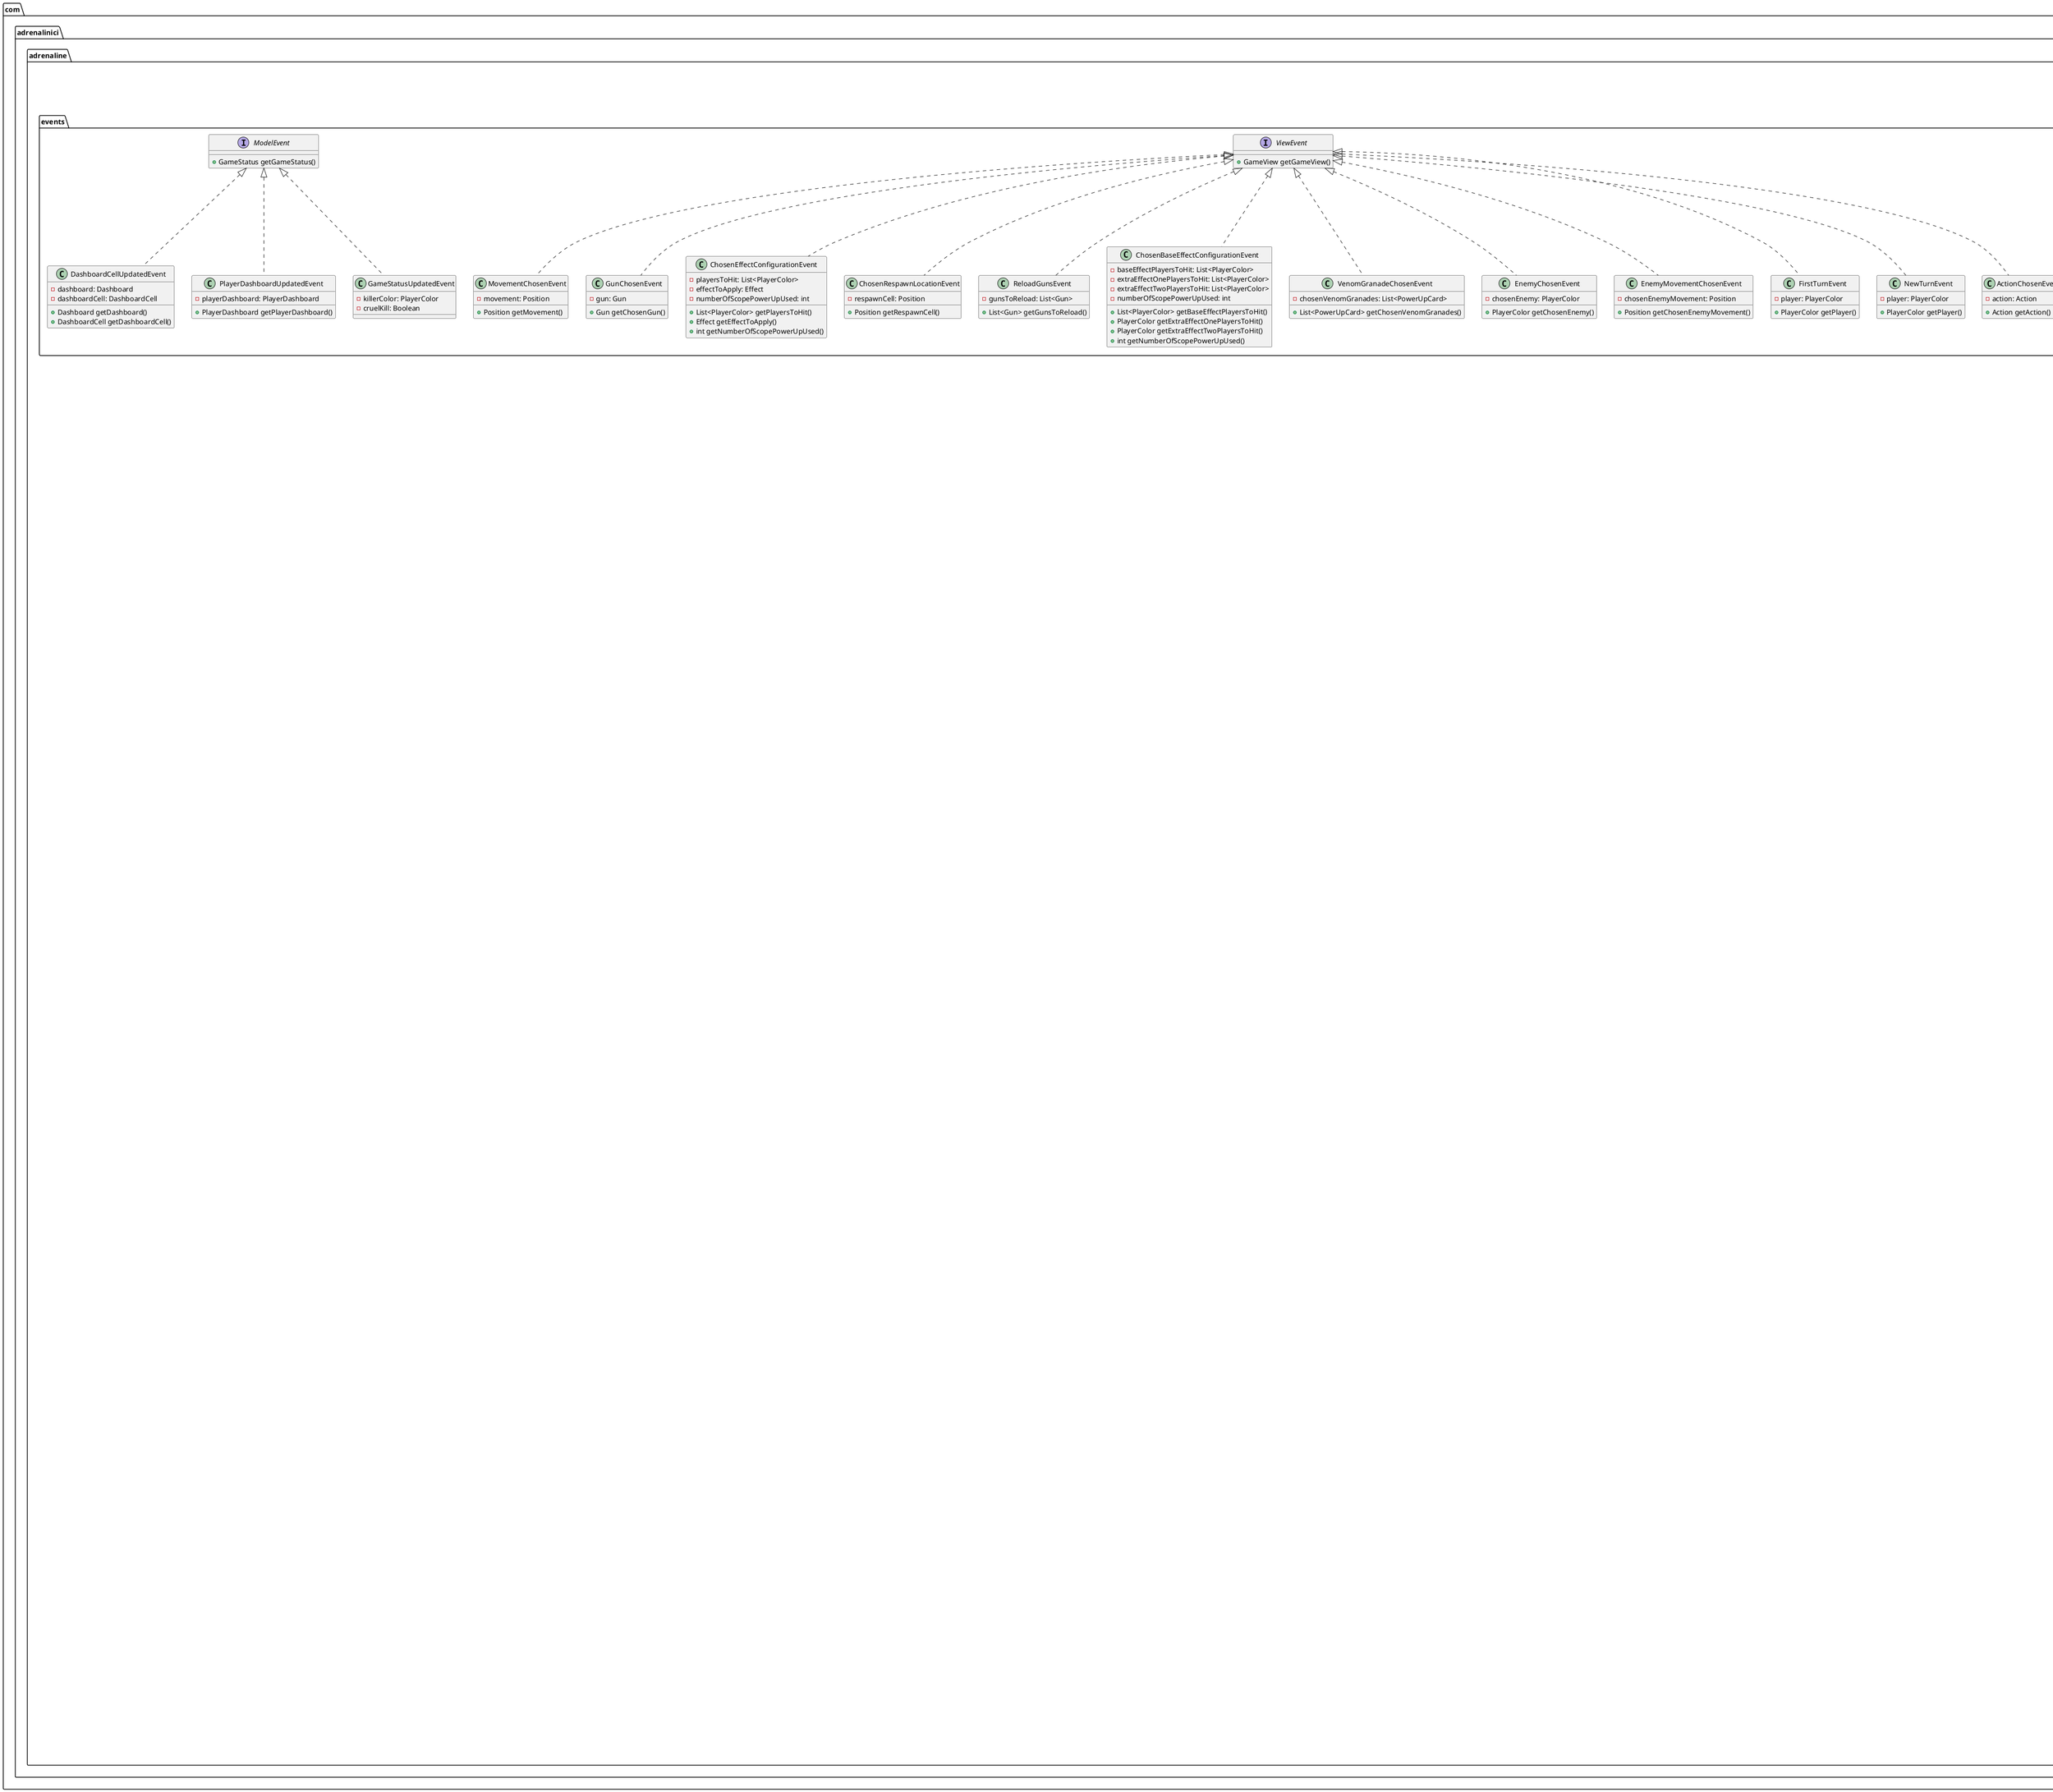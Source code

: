 @startuml

package com.adrenalinici.adrenaline.model {
  class Position {
    -line: int
    -cell: int

    +int cell()
    +int line()
  }

  enum AmmoColor {
    RED
    YELLOW
    BLUE
  }

  interface Gun {
    +List<AmmoColor> getRequiredAmmoToPickup();
    +List<AmmoColor> getRequiredAmmoToReload();
    +void visit(Consumer<AlternativeEffectGun> visitAlternativeEffectGun, Consumer<BaseEffectGun> visitBaseEffectGun)
  }

  BaseGun "1..n"-- AmmoColor: cost

  abstract class BaseGun implements Gun {
      -firstAmmo: AmmoColor
      -extraAmmo: List<AmmoColor>
      -name: String
      -note: Optional<String>
  }

  class AlternativeEffectGun extends BaseGun {
      -firstEffect: Effect
      -secondEffect: Effect
      -secondEffectCost: List<AmmoColor>

      +Effect getFirstEffect()
      +Effect getSecondEffect()
      +List<AmmoColor> getSecondEffectCost()
  }

  AlternativeEffectGun "0..n"-- AmmoColor: "second effect cost"
  AlternativeEffectGun "2..n"-- Effect

  class BaseEffectGun extends BaseGun {
      -baseEffect: Effect
      -firstExtraEffect: Optional<Effect>
      -firstExtraEffectCost: Optional<List<AmmoColor>>
      -secondExtraEffect: Optional<Effect>
      -secondExtraEffectCost: Optional<List<AmmoColor>>

      +Effect getBaseEffect()
      +Optional<Effect> getFirstExtraEffect()
      +Optional<List<AmmoColor>> getFirstExtraEffectCost()
      +Optional<Effect> getSecondExtraEffect()
      +Optional<List<AmmoColor>> getSecondExtraEffectCost()
  }

  BaseEffectGun "1"-- Effect: "first effect"
  BaseEffectGun "0..2"-- Effect: "extra effects"
  BaseEffectGun "0..n"-- AmmoColor: "first extra effect cost"
  BaseEffectGun "0..n"-- AmmoColor: "second extra effect cost"

  class PowerUpCard {
      -ammoColor: AmmoColor
      -powerUpType: PowerUpType
      +AmmoColor getAmmoColor()
      +PowerUpType getPowerUpType()
  }

  PowerUpCard "1..n"-- AmmoColor

  enum PowerUpType {
      VENOM_GRANADE
      SCOPE
      TELEPORT
      KINETIC_RAY
  }

  PowerUpCard "1"-- PowerUpType

  class Effect {
      -name : String
      -description: String
      -configFn: Function<GameController, EffectAvailableConfig>
      -applyFn: BiConsumer<EffectAvailableConfig, GameController>
      +String getName()
      +String getDescription()

      +EffectAvailableConfig generateConfig(GameController controller)
      +void applyEffect(EffectAvailableConfig config, GameController controller)
  }

  class EffectAvailableConfig {
    -hittablePlayers: List<PlayerColor>
    -possiblePreThisPlayerMoves: List<Integer[]>
    -possiblePostThisPlayerMoves: List<Integer[]>
    -possibleEnemiesMovements: Map<PlayerColor, List<PlayerColor>>
  }

  enum PlayerColor {
      GRAY
      YELLOW
      GREEN
      PURPLE
      CYAN
  }

  class PlayerDashboard {
      -ammos: List<AmmoColor>
      -damages: List<PlayerColor>
      -marks: List<PlayerColor>
      -loadedGuns: List<Gun>
      -unloadedGuns: List<Gun>
      -powerUpCards: List<PowerUpCard>
      -skullsNumber: int
      -points: int
      -firstPlayer: boolean

      +void addAmmo(AmmoColor ammo)
      +void removeAmmos(List<AmmoColor> ammos)
      +List<AmmoColor> getAmmos()
      +void addDamages(List<PlayerColor> damages)
      +void removeAllDamages()
      +List<PlayerColor> getDamages()
      +Optional<PlayerColor> getFirstDamage()
      +Optional<PlayerColor> getKillDamage()
      +Optional<PlayerColor> getCruelDamage()
      +void addMarks(List<PlayerColor> marks)
      +void removeMarks(List<PlayerColor> marks)
      +List<PlayerColor> getMarks()
      +void addLoadedGun(Gun loadedGun)
      +void removeLoadedGun(Gun loadedGun)
      +List<Gun> getLoadedGuns()
      +void addUnloadedGun(Gun unloadedGun)
      +void removeUnloadedGun(Gun loadedGun)
      +List<Gun> getUnloadedGuns()
      +void addPowerUpCard(PowerUpCard powerUp)
      +void removePowerUpCard(PowerUpCard powerUp)
      +List<PowerUpCard> getPowerUpCards()
      +void incrementSkullsNumber()
      +int getSkullsNumber()
      +void addPoints(int points)
      +int getPoints()
      +boolean getFirstPlayer()
  }

  PlayerDashboard "0..9"-- AmmoColor
  PlayerDashboard "0..12"-- PlayerColor: "damages"
  PlayerDashboard "0..n"-- PlayerColor: "marks"
  PlayerDashboard "0..3"-- PlayerColor: "guns"
  PlayerDashboard "0..n"-- PowerUpCard: "power up cards"

  class AmmoCard {
      -ammoColor: List<AmmoColor>
      -powerUpCard: Optional<PowerUpCard>

      +List<AmmoColor> getAmmoColor()
      +Optional<PowerUpCard> getPowerUpCard()
  }

  AmmoCard "2..3"-- AmmoColor
  AmmoCard "0..1"-- PowerUpCard

  enum Action {
      MOVE_MOVE_MOVE
      MOVE_PICKUP
      SHOOT
      MOVE_MOVE_PICKUP
      MOVE_SHOOT
      MOVE_RELOAD_SHOOT
      MOVE_MOVE_MOVE_MOVE
      MOVE_MOVE_RELOAD_SHOOT
      MOVE_MOVE_MOVE_PICKUP
  }

  class GameStatus {
      -killScore: List<Map.Entry<PlayerColor, Boolean>>
      -remainingSkulls: int
      -doubleKillScore: List<PlayerColor>
      -roundPlayer: PlayerColor
      -dashboard: Dashboard
      -playerDashboards: List<PlayerDashboard>

      +void addKillScore(PlayerColor playerColor, boolean cruelKill)
      +List<Map.Entry<PlayerColor, Boolean>> getKillScore()
      +int decrementSkulls()
      +int getRemainingSkulls()
      +void addDoubleKillScore(PlayerColor playerColor)
      +List<PlayerColor> getDoubleKillScore()
      +void setRoundPlayer(PlayerColor playerColor)
      +PlayerColor getRoundPlayer()
  }

  com.adrenalinici.adrenaline.observer.Observable <|-- GameStatus: "T::ModelEvent"

  note left: killScore is a list of tuples\nwhere PlayerColor is the color of the\nkiller and the Boolean represents cruel kill

  GameStatus "0..8"-- PlayerColor: "assassins"
  GameStatus "0..n"-- PlayerColor: "double kills"
  GameStatus "1"-- PlayerColor: "round of player"

  class Dashboard {
      -dashboardCells: List<DashboardCell>

      +List<DashboardCell> getDashboardCells()
  }

  enum DashboardCellBoundType{
      OPEN
      WALL
      DOOR
  }

  interface DashboardCell {
      +List<PlayerColor> getPlayersInCell()
      +Optional<DashboardCellBoundType> getNorthDashboardCellBoundType()
      +Optional<DashboardCellBoundType> getSouthDashboardCellBoundType()
      +Optional<DashboardCellBoundType> getWestDashboardCellBoundType()
      +Optional<DashboardCellBoundType> getEastDashboardCellBoundType()
      +Optional<DashboardCell> getNorthDashboardCell()
      +Optional<DashboardCell> getSouthDashboardCell()
      +Optional<DashboardCell> getWestDashboardCell()
      +Optional<DashboardCell> getEastDashboardCell()
      +void visit(Consumer<RespawnDashboardCell> visitRespawnDashboardCell, Consumer<PickupDashboardCell> visitPickupDashboardCell)
  }

  DashboardCell --*"0..n" Dashboard

  abstract class BaseDashboardCell implements DashboardCell {
      -playerInCell: List<PlayerColor>
      -northDashboardCellBoundType: DashboardCellBoundType
      -southDashboardCellBoundType: DashboardCellBoundType
      -westDashboardCellBoundType: DashboardCellBoundType
      -eastDashboardCellBoundType: DashboardCellBoundType
  }

  BaseDashboardCell "4"-- DashboardCellBoundType

  class RespawnDashboardCell extends BaseDashboardCell {
      -availableGuns: List<Gun>
      +List<Gun> getAvailableGuns()
      +void removeAvailableGun(Gun gunToRemove)
      +void addAvailableGun(Gun gunToAdd)
  }

  RespawnDashboardCell "0..3"-- Gun

  class PickupDashboardCell extends BaseDashboardCell {
      -ammoCard: Optional<AmmoCard>
      +AmmoCard getAmmoCard()
      +void setAmmoCard(AmmoCard ammoCard)
      +void removeAmmoCard()
  }

  PickupDashboardCell "0..1"-- AmmoCard

}

package com.adrenalinici.adrenaline.events {
  interface ViewEvent {
    +GameView getGameView()
  }

  class FirstTurnEvent implements ViewEvent {
    -player: PlayerColor
    +PlayerColor getPlayer()
  }

  class NewTurnEvent implements ViewEvent {
    -player: PlayerColor
    +PlayerColor getPlayer()
  }

  class ActionChosenEvent implements ViewEvent {
    -action: Action
    +Action getAction()
  }

  class MovementChosenEvent implements ViewEvent {
    -movement: Position
    +Position getMovement()
  }

  class GunChosenEvent implements ViewEvent {
    -gun: Gun
    +Gun getChosenGun()
  }

  class ChosenEffectConfigurationEvent implements ViewEvent {
    -playersToHit: List<PlayerColor>
    -effectToApply: Effect
    -numberOfScopePowerUpUsed: int
    +List<PlayerColor> getPlayersToHit()
    +Effect getEffectToApply()
    +int getNumberOfScopePowerUpUsed()
  }

  class ChosenRespawnLocationEvent implements ViewEvent {
    -respawnCell: Position
    +Position getRespawnCell()
  }

  class ReloadGunsEvent implements ViewEvent {
    -gunsToReload: List<Gun>
    +List<Gun> getGunsToReload()
  }

  class ChosenBaseEffectConfigurationEvent implements ViewEvent {
    -baseEffectPlayersToHit: List<PlayerColor>
    -extraEffectOnePlayersToHit: List<PlayerColor>
    -extraEffectTwoPlayersToHit: List<PlayerColor>
    -numberOfScopePowerUpUsed: int
    +List<PlayerColor> getBaseEffectPlayersToHit()
    +PlayerColor getExtraEffectOnePlayersToHit()
    +PlayerColor getExtraEffectTwoPlayersToHit()
    +int getNumberOfScopePowerUpUsed()
  }

  class VenomGranadeChosenEvent implements ViewEvent{
    -chosenVenomGranades: List<PowerUpCard>
    +List<PowerUpCard> getChosenVenomGranades()
  }

  class EnemyChosenEvent implements ViewEvent{
    -chosenEnemy: PlayerColor
    +PlayerColor getChosenEnemy()
  }

  class EnemyMovementChosenEvent implements ViewEvent{
    -chosenEnemyMovement: Position
    +Position getChosenEnemyMovement()
  }

  interface ModelEvent{
    +GameStatus getGameStatus()
  }

  class DashboardCellUpdatedEvent implements ModelEvent{
    -dashboard: Dashboard
    -dashboardCell: DashboardCell
    +Dashboard getDashboard()
    +DashboardCell getDashboardCell()
  }

  class PlayerDashboardUpdatedEvent implements ModelEvent{
    -playerDashboard: PlayerDashboard
    +PlayerDashboard getPlayerDashboard()
  }

  class GameStatusUpdatedEvent implements ModelEvent{
    -killerColor: PlayerColor
    -cruelKill: Boolean
  }
}


package com.adrenalinici.adrenaline.controller {

  package com.adrenalinici.adrenaline.controller.guns {

    abstract class AlternativeEffectGunFactory implements GunFactory {

        + AlternativeEffectGun getModelGun (String key, ObjectNode config)
        + public DecoratedAlternativeEffectGun getDecoratedGun(String key, ObjectNode config)
      }

   abstract class BaseEffectGunFactory implements GunFactory {

       +BaseEffectGun getModelGun(String key, ObjectNode config)
       +DecoratedBaseEffectGun getDecoratedGun(String key, ObjectNode config)
     }

   class MachineGunGunFactory extends BaseEffectGunFactory {
     - {static} final TriConsumer<BaseEffectGunFlowState, GameModel, ControllerFlowContext>

     +boolean canConsume(String key, ObjectNode config)
     +List<ControllerFlowNode> getAdditionalNodes(String key, ObjectNode config)
     }

     class ZX2GunFactory extends AlternativeEffectGunFactory {
      - {static} final TriConsumer<AlternativeEffectGunFlowState, GameModel, ControllerFlowContext> BASE_EFFECT_APPLY
      - {static} final TriConsumer<AlternativeEffectGunFlowState, GameModel, ControllerFlowContext> SCANNER_EFFECT_APPLY

     + boolean canConsume(String key, ObjectNode config)
     + List<ControllerFlowNode> getAdditionalNodes(String key, ObjectNode config)
     }

  }

  package com.adrenalinici.adrenaline.controller.nodes{

    ChooseActionFlowNode <|-- StatelessControllerFlowNode

    class ChooseActionFlowNode implements StatelessControllerFlowNode {

      + String id()
      + void onJump(VoidState flowState, GameView view, GameModel model, ControllerFlowContext context)
      + void handleEvent(ViewEvent event, VoidState flowState, GameView view, GameModel model, ControllerFlowContext context)
      - List<Action> calculateAvailableActions()
    }

    ChooseGunFlowNode <|-- StatelessControllerFlowNode

    class ChooseGunFlowNode implements StatelessControllerFlowNode {
      + String id()
      + void onJump(VoidState flowState, GameView view, GameModel model, ControllerFlowContext context)
      + void handleEvent(ViewEvent event, VoidState flowState, GameView view, GameModel model, ControllerFlowContext context)
     }

     ChooseMovementFlowNode <|-- StatelessControllerFlowNode

     class ChooseMovementFlowNode implements StatelessControllerFlowNode {
        - int distance

        + ChooseMovementFlowNode(int distance)
        + String id()
        + void onJump(VoidState flowState, GameView view, GameModel model, ControllerFlowContext context)
        + void handleEvent(ViewEvent event, VoidState flowState, GameView view, GameModel model, ControllerFlowContext context)
     }

    ReloadFlowNode <|-- StatelessControllerFlowNode

    class ReloadFlowNode implements StatelessControllerFlowNode {

        + String id()
        + void onJump(VoidState flowState, GameView view, GameModel model, ControllerFlowContext context)
        + void handleEvent(ViewEvent event, VoidState flowState, GameView view, GameModel model, ControllerFlowContext context)

    }

        package com.adrenalinici.adrenaline.controller.nodes.guns{

        ChooseActionFlowNode <|-- StatelessControllerFlowNode
       class ChooseActionFlowNode implements StatelessControllerFlowNode {

          + String id()
          + onJump(VoidState flowState, GameView view, GameModel model, ControllerFlowContext context)
          +  void handleEvent(ViewEvent event, VoidState flowState, GameView view, GameModel model, ControllerFlowContext context) {
          - List<Action> calculateAvailableActions()
       }
        ChooseGunFlowNode <|-- StatelessControllerFlowNode
        class ChooseGunFlowNode implements StatelessControllerFlowNode {
          + String id()
          + void onJump(VoidState flowState, GameView view, GameModel model, ControllerFlowContext context)
          + void handleEvent(ViewEvent event, VoidState flowState, GameView view, GameModel model, ControllerFlowContext context)

        }

      ChooseMovementFlowNode <|-- StatelessControllerFlowNode
      class ChooseMovementFlowNode implements StatelessControllerFlowNode {
          - int distance

           + String id()
           +void onJump(VoidState flowState, GameView view, GameModel model, ControllerFlowContext context)
           + void handleEvent(ViewEvent event, VoidState flowState, GameView view, GameModel model, ControllerFlowContext context)
        }

      NewTurnFlowNode <|-- StatelessControllerFlowNode
      class NewTurnFlowNode implements StatelessControllerFlowNode {
        + String id()
        + void onJump(VoidState flowState, GameView view, GameModel model, ControllerFlowContext context)
        + void handleEvent(ViewEvent event, VoidState flowState, GameView view, GameModel model, ControllerFlowContext context)
        - int calculateRemainingActions()
       }

        ReloadFlowNode <|-- StatelessControllerFlowNode
        class ReloadFlowNode implements StatelessControllerFlowNode {
          + String id()
          + void onJump(VoidState flowState, GameView view, GameModel model, ControllerFlowContext context)
          + void handleEvent(ViewEvent event, VoidState flowState, GameView view, GameModel model, ControllerFlowContext context)

        }
        enum ControllerNodes {
                    START_TURN,
                    PICKUP,
                    RELOAD,
                    CHOOSE_ACTION,
                    RESPAWN_KILLED_PEOPLE,
                    CHOOSE_GUN,
                    CHOOSE_PLAYER_TO_HIT,
                    ALTERNATIVE_GUN_START,
                    BASE_GUN_START;

                    + static String movement(int distance)
                    + static String applyGunEffect(String gunId, String effectId)
                  }

            PickupFlowNode <|-- StatelessControllerFlowNode
            class PickupFlowNode implements StatelessControllerFlowNode {

              + String id()
              + void onJump(VoidState flowState, GameView view, GameModel model, ControllerFlowContext context)
              + void handleEvent(ViewEvent event, VoidState flowState, GameView view, GameModel model, ControllerFlowContext context)
              }

          }



      }

      class ControllerFlowContext extends BaseFlowContext {
      -int remainingActions;
      -PlayerColor turnOfPlayer;
      - List<PlayerColor> killedPlayers;
      - GunLoader loader;

      + int getRemainingActions()
      + ControllerFlowContext setRemainingActions(int remainingActions)
      + ControllerFlowContext decrementRemainingActions()
      + PlayerColor getTurnOfPlayer()
      + ControllerFlowContext setTurnOfPlayer(PlayerColor turnOfPlayer)
      + List<PlayerColor> getKilledPlayers()
      + ControllerFlowContext setKilledPlayers(List<PlayerColor> killedPlayers)
      + GunLoader getGunLoader()
      }

    interface StatelessControllerFlowNode extends StatelessFlowNode {

    }

    class DecoratedAlternativeEffectGun extends DecoratedGun {

      - DecoratedEffect firstEffect
      - DecoratedEffect secondEffect

      + DecoratedEffect getFirstEffect()
      + DecoratedEffect getSecondEffect()
      + AlternativeEffectGun get()
    }

    class DecoratedBaseEffectGun extends DecoratedGun {

      - DecoratedEffect baseEffect
      - DecoratedEffect firstExtraEffect
      - DecoratedEffect secondExtraEffect

      + DecoratedEffect getBaseEffect()
      + List<AmmoColor> getFirstExtraEffectCost()
      + DecoratedEffect getFirstExtraEffect()
      + boolean hasFirstExtraEffect()
      + List<AmmoColor> getSecondExtraEffectCost()
      + DecoratedEffect getSecondExtraEffect()
      + boolean hasSecondExtraEffect()
      + BaseEffectGun get()
    }

    class DecoratedEffect {
      - Effect effect
      - List<String> additionalPhases
      - List<AmmoColor> requiredAmmos

      + Effect get()
      + String getId()
      + String getName()
      + String getDescription()
      + List<AmmoColor> getRequiredAmmos()
      + List<String> getAdditionalPhases()
    }

    abstract class DecoratedGun implements Gun {
      - Gun gun
      - List<String> phases

      + DecoratedGun(Gun gun, List<String> phases)
      + Gun get()
      +void visit(Consumer<AlternativeEffectGun> visitAlternativeEffectGun, Consumer<BaseEffectGun> visitBaseEffectGun)
      + String getId()
      + List<AmmoColor> getRequiredAmmoToPickup()
      + List<AmmoColor> getRequiredAmmoToReload()
      + String getName()
      + Optional<String> getNote()
      + List<String> getPhases()
    }

     class GameController  {

      - GameModel gameModel
      - FlowOrchestrator<ControllerFlowContext> flowOrchestrator

      + public GameController(List<? extends FlowNode> flowNodes, GameModel gameModel)
      + void onEvent(ViewEvent event)
      - PlayerColor nextTurnPlayer()
      + endTurnCallback(GameView view)
      - void startNewTurn(GameView view, PlayerColor player)
      # ControllerFlowContext getFlowContext()
    }

    interface GunFactory {

      +boolean canConsume(String key, ObjectNode config)

      + Gun getModelGun(String key, ObjectNode config)
      + DecoratedGun getDecoratedGun(String key, ObjectNode config)
      + List<ControllerFlowNode> getAdditionalNodes(String key, ObjectNode config)
    }

    class GunLoader {
      + {static} JsonNode config
      - List<GunFactory> factories

      + GunLoader(List<GunFactory> factories)
      + Gun getModelGun(String id)
      + DecoratedGun getDecoratedGun(String id)
      + List<ControllerFlowNode> getAdditionalNodes(String id)
      + GunFactory resolveGunFactory(String id)
    }

      class CardDeck<T> {
        -List<T> queue

        +CardDeck(List<T> queue)
        +Optional<T> getCard()
         }

      class GameController {
        -gameModel: GameStatus
        -remainingActions: int

        -void doFirstTurn(PlayerColor player)
        -void doTurn(PlayerColor player)
      }

  com.adrenalinici.adrenaline.observer.Observer <|.. GameController: "T::ViewEvent"

  interface DecoratedGun extends com.adrenalinici.adrenaline.model.Gun {
    +void acceptEvent(ViewEvent viewEventToAccept)
  }

  class DecoratedAlternativeEffectGun extends com.adrenalinici.adrenaline.model.AlternativeEffectGun implements DecoratedGun

  class DecoratedBaseEffectGun extends com.adrenalinici.adrenaline.model.BaseEffectGun implements DecoratedGun

}


package com.adrenalinici.adrenaline.controller.states {
  interface ControllerState {
    +void acceptEvent(ViewEvent viewEventToAccept)
    +List<Supplier<ControllerState>> getNextStatesFactories()
  }

  class ExpectingMoveState implements ControllerState{

  }

  class ExpectingPickupState implements ControllerState{

  }

  class ExpectingShootState implements ControllerState{

  }

  class ExecutingGunFlowState implements ControllerState{

  }

  class ShootCompletedState implements ControllerState{

  }




}

package com.adrenalinici.adrenaline.flow {
    interface FlowContext {

      + FlowOrchestrator getOrchestrator()
      + void jump(String stateId, GameView view, FlowState event)
      + void replayNode(GameView view)
      + void replayPhase(GameView view)
      + void nextPhase(GameView view)
      + void nextPhase(GameView view, FlowState flowState)
      + String actualPhase()
      + FlowNode actualFlowNode()
      + FlowNode actualNode()
      + void addPhases(String... phases)
      + void addPhasesToEnd(String... phases)
      + void end(GameView view)
      + void handleEvent(ViewEvent event)
    }

      interface FlowNode<S extends FlowState, C extends FlowContext> {

          + String id()
          + default S mapState(FlowState oldState)
          + void onJump(S flowState, GameView view, GameModel model, C context)
          + void handleEvent(ViewEvent event, S flowState, GameView view, GameModel model, C context)
      }

    interface FlowOrchestrator<T extends FlowContext> {

        + GameModel getModel()
        + void handleEvent(ViewEvent event)
        + void onEnd(GameView view)
        + FlowNode resolveState(String id)
        + void startNewFlow(GameView view, T context)
        + T getActualContext()
    }

    interface FlowState {
    }

    StatelessControllerFlowNode ..> StatelessFlowNode
    StatelessFlowNode ..> FlowNode
    StatelessControllerFlowNode ..> StatelessFlowNode

    interface StatelessFlowNode<C extends FlowContext> extends FlowNode{
      + default VoidState mapState(FlowState oldState)
    }

    package com.adrenalinici.adrenaline.flow.impl {

      BaseFlowContext <|-- FlowContext
      ControllerFlowContext ..>  BaseFlowContext

      abstract class BaseFlowContext implements FlowContext {

        - FlowNode actualNode;
        # FlowState actualState;
        - String actualPhaseId;
        - List<String> phasesQueue;
        - FlowOrchestrator orchestrator;
        - int actualIndex;

        + BaseFlowContext(FlowOrchestrator orchestrator)
        + FlowOrchestrator getOrchestrator()
        + void jump(String stateId, GameView view, FlowState state)
        + void replayNode(GameView view) {
        + void nextPhase(GameView view, FlowState flowState)
        + String actualPhase()
        + FlowNode actualFlowNode()
        + FlowNode actualNode()
        + void replayPhase(GameView view)
        + void addPhases(String... phases)
        + void addPhasesToEnd(String... phases)
        + void end(GameView view)
        + void handleEvent(ViewEvent event)
        + List<String> getPhasesQueue()
      }
      FlowOrchestratorImpl<|-- FlowOrchestrator
      class FlowOrchestratorImpl<T extends FlowContext>  {

        private Map<String, ? extends FlowNode> nodes;
        private T actualContext;
        private GameModel model;
        private Consumer<GameView> onEndCallback;

        + FlowOrchestratorImpl(List<? extends FlowNode> nodes, GameModel model, Consumer<GameView> onEndCallback)
         + GameModel getModel()
         + void handleEvent(ViewEvent event)
        + void onEnd(GameView view)
         + FlowNode resolveState(String id)
         +void startNewFlow(GameView gameView, T context)
        + T getActualContext()
      }
      VoidState <|-- FlowState
      class VoidState implements FlowState {

        }
    }
  }

package com.adrenalinici.adrenaline.view {
  class GameView {
    +void showAvailableActions(List<CompositeAction> actions)
    +void showAvailableMovements(List<Position> availableMovements)
    +void showReloadableGuns(List<Gun> reloadableGuns)
    +void showLoadedGuns(List<Gun> reloadableGuns)
    +void showBaseGunExtraEffects(List<Effect> effects)
    +void showAvailableRespawnLocations(List<AmmoColor> respawnLocations)
    +void showApplicableEffects(Optional<Map<PlayerColor, Optional<Position>>> firstEffect, int numberOfChoosablePlayerFirstEffect, Optional<Map<PlayerColor, Optional<Position>>> secondEffect, int numberOfChoosablePlayerSecondEffect)
    +void showApplicableEffects(Map<PlayerColor, Optional<Position>> baseEffect, int numberOfChoosablePlayerBaseEffect, Optional<Map<PlayerColor, Optional<Position>>> firstExtraEffect, int numberOfChoosablePlayerFirstExtraEffect, Optional<Map<PlayerColor, Optional<Position>>> secondExtraEffect, int numberOfChoosablePlayerSecondExtraEffect)
    +void showAvailableVenomGranades(PlayerColor player)
    +void showAvailablePowerUpCards(PlayerColor player)
    +void showAvailableEnemyMovements(List<Position> availableEnemyMovements)
  }

  com.adrenalinici.adrenaline.observer.Observable <|-- GameView: "T::ViewEvent"
  com.adrenalinici.adrenaline.observer.Observer <|.. GameView: "T::ModelEvent"

  note bottom: the two different showApplicableEffects methods are called from AlternativeEffectGun (first one) and from BaseEffectGun (second one)
}

package com.adrenalinici.adrenaline.observer {
   interface Observer<T>
   class Observable<T>
}

@enduml
